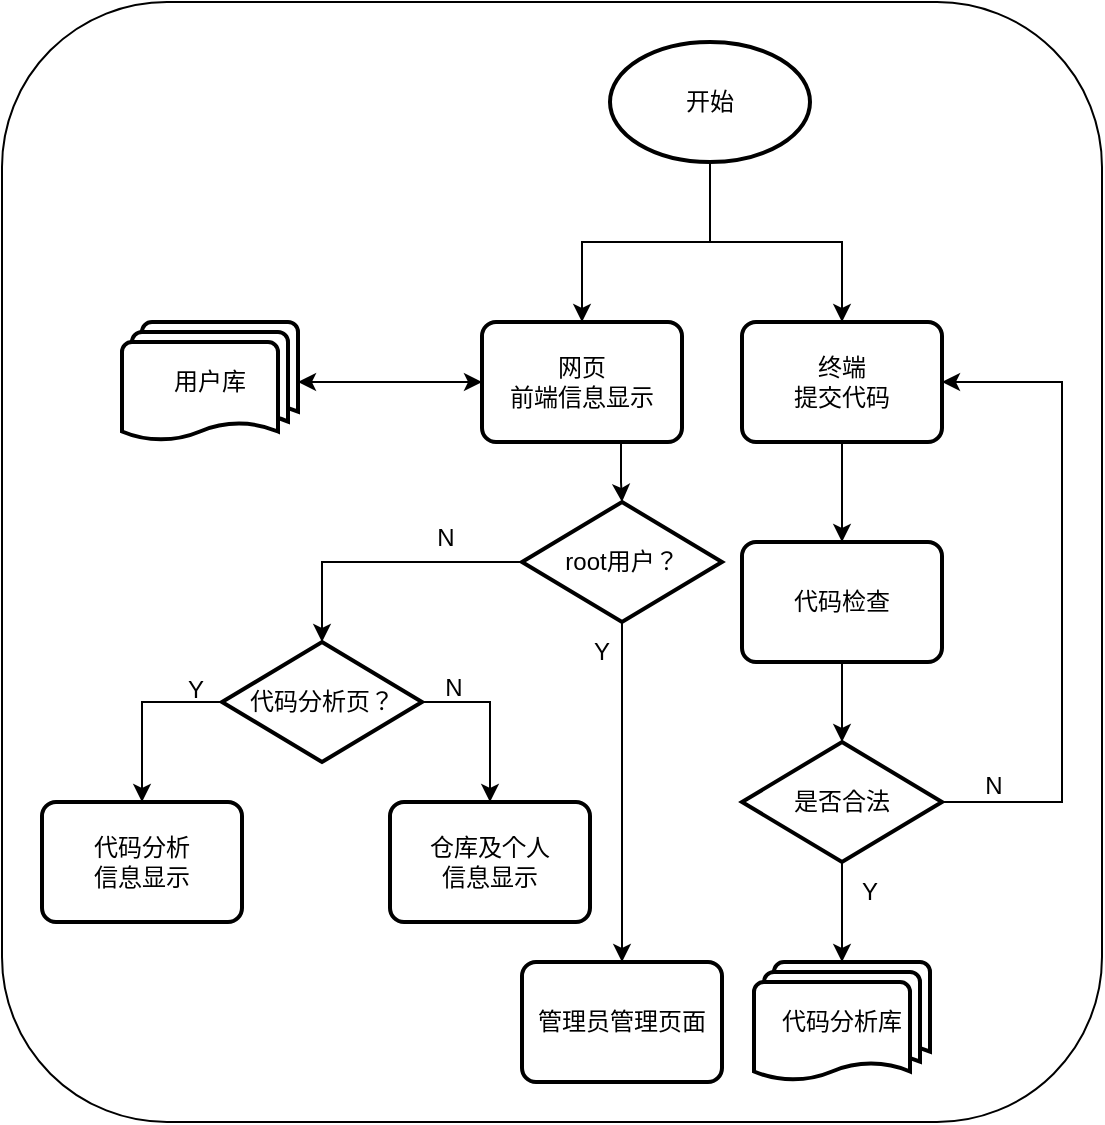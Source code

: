<mxfile version="21.2.9" type="github">
  <diagram name="第 1 页" id="MhNL-Yv3z8aqWbFkrI3v">
    <mxGraphModel dx="1342" dy="623" grid="1" gridSize="10" guides="1" tooltips="1" connect="1" arrows="1" fold="1" page="1" pageScale="1" pageWidth="827" pageHeight="1169" math="0" shadow="0">
      <root>
        <mxCell id="0" />
        <mxCell id="1" parent="0" />
        <mxCell id="CMOgJ_XAxyzMjf83-4ST-48" value="" style="rounded=1;whiteSpace=wrap;html=1;" vertex="1" parent="1">
          <mxGeometry x="70" width="550" height="560" as="geometry" />
        </mxCell>
        <mxCell id="CMOgJ_XAxyzMjf83-4ST-18" style="edgeStyle=orthogonalEdgeStyle;rounded=0;orthogonalLoop=1;jettySize=auto;html=1;entryX=0.5;entryY=0;entryDx=0;entryDy=0;" edge="1" parent="1" source="CMOgJ_XAxyzMjf83-4ST-2" target="CMOgJ_XAxyzMjf83-4ST-13">
          <mxGeometry relative="1" as="geometry" />
        </mxCell>
        <mxCell id="CMOgJ_XAxyzMjf83-4ST-19" style="edgeStyle=orthogonalEdgeStyle;rounded=0;orthogonalLoop=1;jettySize=auto;html=1;entryX=0.5;entryY=0;entryDx=0;entryDy=0;" edge="1" parent="1" source="CMOgJ_XAxyzMjf83-4ST-2" target="CMOgJ_XAxyzMjf83-4ST-11">
          <mxGeometry relative="1" as="geometry" />
        </mxCell>
        <mxCell id="CMOgJ_XAxyzMjf83-4ST-2" value="开始" style="strokeWidth=2;html=1;shape=mxgraph.flowchart.start_1;whiteSpace=wrap;" vertex="1" parent="1">
          <mxGeometry x="374" y="20" width="100" height="60" as="geometry" />
        </mxCell>
        <mxCell id="CMOgJ_XAxyzMjf83-4ST-20" style="edgeStyle=orthogonalEdgeStyle;rounded=0;orthogonalLoop=1;jettySize=auto;html=1;entryX=0;entryY=0.5;entryDx=0;entryDy=0;" edge="1" parent="1" source="CMOgJ_XAxyzMjf83-4ST-5" target="CMOgJ_XAxyzMjf83-4ST-13">
          <mxGeometry relative="1" as="geometry" />
        </mxCell>
        <mxCell id="CMOgJ_XAxyzMjf83-4ST-5" value="用户库" style="strokeWidth=2;html=1;shape=mxgraph.flowchart.multi-document;whiteSpace=wrap;" vertex="1" parent="1">
          <mxGeometry x="130" y="160" width="88" height="60" as="geometry" />
        </mxCell>
        <mxCell id="CMOgJ_XAxyzMjf83-4ST-35" style="edgeStyle=orthogonalEdgeStyle;rounded=0;orthogonalLoop=1;jettySize=auto;html=1;exitX=0;exitY=0.5;exitDx=0;exitDy=0;exitPerimeter=0;entryX=0.5;entryY=0;entryDx=0;entryDy=0;entryPerimeter=0;" edge="1" parent="1" source="CMOgJ_XAxyzMjf83-4ST-9" target="CMOgJ_XAxyzMjf83-4ST-34">
          <mxGeometry relative="1" as="geometry" />
        </mxCell>
        <mxCell id="CMOgJ_XAxyzMjf83-4ST-40" style="edgeStyle=orthogonalEdgeStyle;rounded=0;orthogonalLoop=1;jettySize=auto;html=1;entryX=0.5;entryY=0;entryDx=0;entryDy=0;" edge="1" parent="1" source="CMOgJ_XAxyzMjf83-4ST-9" target="CMOgJ_XAxyzMjf83-4ST-39">
          <mxGeometry relative="1" as="geometry" />
        </mxCell>
        <mxCell id="CMOgJ_XAxyzMjf83-4ST-9" value="root用户？" style="strokeWidth=2;html=1;shape=mxgraph.flowchart.decision;whiteSpace=wrap;" vertex="1" parent="1">
          <mxGeometry x="330" y="250" width="100" height="60" as="geometry" />
        </mxCell>
        <mxCell id="CMOgJ_XAxyzMjf83-4ST-22" value="" style="edgeStyle=orthogonalEdgeStyle;rounded=0;orthogonalLoop=1;jettySize=auto;html=1;" edge="1" parent="1" source="CMOgJ_XAxyzMjf83-4ST-11" target="CMOgJ_XAxyzMjf83-4ST-21">
          <mxGeometry relative="1" as="geometry" />
        </mxCell>
        <mxCell id="CMOgJ_XAxyzMjf83-4ST-11" value="终端&lt;br&gt;提交代码" style="rounded=1;whiteSpace=wrap;html=1;absoluteArcSize=1;arcSize=14;strokeWidth=2;" vertex="1" parent="1">
          <mxGeometry x="440" y="160" width="100" height="60" as="geometry" />
        </mxCell>
        <mxCell id="CMOgJ_XAxyzMjf83-4ST-15" value="" style="edgeStyle=orthogonalEdgeStyle;rounded=0;orthogonalLoop=1;jettySize=auto;html=1;" edge="1" parent="1" source="CMOgJ_XAxyzMjf83-4ST-13" target="CMOgJ_XAxyzMjf83-4ST-5">
          <mxGeometry relative="1" as="geometry" />
        </mxCell>
        <mxCell id="CMOgJ_XAxyzMjf83-4ST-17" value="" style="edgeStyle=orthogonalEdgeStyle;rounded=0;orthogonalLoop=1;jettySize=auto;html=1;exitX=0.695;exitY=0.975;exitDx=0;exitDy=0;exitPerimeter=0;" edge="1" parent="1" source="CMOgJ_XAxyzMjf83-4ST-13" target="CMOgJ_XAxyzMjf83-4ST-9">
          <mxGeometry relative="1" as="geometry" />
        </mxCell>
        <mxCell id="CMOgJ_XAxyzMjf83-4ST-13" value="网页&lt;br&gt;前端信息显示" style="rounded=1;whiteSpace=wrap;html=1;absoluteArcSize=1;arcSize=14;strokeWidth=2;" vertex="1" parent="1">
          <mxGeometry x="310" y="160" width="100" height="60" as="geometry" />
        </mxCell>
        <mxCell id="CMOgJ_XAxyzMjf83-4ST-25" value="" style="edgeStyle=orthogonalEdgeStyle;rounded=0;orthogonalLoop=1;jettySize=auto;html=1;" edge="1" parent="1" source="CMOgJ_XAxyzMjf83-4ST-21" target="CMOgJ_XAxyzMjf83-4ST-24">
          <mxGeometry relative="1" as="geometry" />
        </mxCell>
        <mxCell id="CMOgJ_XAxyzMjf83-4ST-21" value="代码检查" style="rounded=1;whiteSpace=wrap;html=1;absoluteArcSize=1;arcSize=14;strokeWidth=2;" vertex="1" parent="1">
          <mxGeometry x="440" y="270" width="100" height="60" as="geometry" />
        </mxCell>
        <mxCell id="CMOgJ_XAxyzMjf83-4ST-26" style="edgeStyle=orthogonalEdgeStyle;rounded=0;orthogonalLoop=1;jettySize=auto;html=1;exitX=1;exitY=0.5;exitDx=0;exitDy=0;exitPerimeter=0;entryX=1;entryY=0.5;entryDx=0;entryDy=0;" edge="1" parent="1" source="CMOgJ_XAxyzMjf83-4ST-24" target="CMOgJ_XAxyzMjf83-4ST-11">
          <mxGeometry relative="1" as="geometry">
            <Array as="points">
              <mxPoint x="600" y="400" />
              <mxPoint x="600" y="190" />
            </Array>
          </mxGeometry>
        </mxCell>
        <mxCell id="CMOgJ_XAxyzMjf83-4ST-28" value="" style="edgeStyle=orthogonalEdgeStyle;rounded=0;orthogonalLoop=1;jettySize=auto;html=1;" edge="1" parent="1" source="CMOgJ_XAxyzMjf83-4ST-24" target="CMOgJ_XAxyzMjf83-4ST-27">
          <mxGeometry relative="1" as="geometry" />
        </mxCell>
        <mxCell id="CMOgJ_XAxyzMjf83-4ST-24" value="是否合法" style="strokeWidth=2;html=1;shape=mxgraph.flowchart.decision;whiteSpace=wrap;" vertex="1" parent="1">
          <mxGeometry x="440" y="370" width="100" height="60" as="geometry" />
        </mxCell>
        <mxCell id="CMOgJ_XAxyzMjf83-4ST-27" value="代码分析库" style="strokeWidth=2;html=1;shape=mxgraph.flowchart.multi-document;whiteSpace=wrap;" vertex="1" parent="1">
          <mxGeometry x="446" y="480" width="88" height="60" as="geometry" />
        </mxCell>
        <mxCell id="CMOgJ_XAxyzMjf83-4ST-31" value="代码分析&lt;br&gt;信息显示" style="rounded=1;whiteSpace=wrap;html=1;absoluteArcSize=1;arcSize=14;strokeWidth=2;" vertex="1" parent="1">
          <mxGeometry x="90" y="400" width="100" height="60" as="geometry" />
        </mxCell>
        <mxCell id="CMOgJ_XAxyzMjf83-4ST-37" style="edgeStyle=orthogonalEdgeStyle;rounded=0;orthogonalLoop=1;jettySize=auto;html=1;exitX=0;exitY=0.5;exitDx=0;exitDy=0;exitPerimeter=0;entryX=0.5;entryY=0;entryDx=0;entryDy=0;" edge="1" parent="1" source="CMOgJ_XAxyzMjf83-4ST-34" target="CMOgJ_XAxyzMjf83-4ST-31">
          <mxGeometry relative="1" as="geometry" />
        </mxCell>
        <mxCell id="CMOgJ_XAxyzMjf83-4ST-38" style="edgeStyle=orthogonalEdgeStyle;rounded=0;orthogonalLoop=1;jettySize=auto;html=1;exitX=1;exitY=0.5;exitDx=0;exitDy=0;exitPerimeter=0;entryX=0.5;entryY=0;entryDx=0;entryDy=0;" edge="1" parent="1" source="CMOgJ_XAxyzMjf83-4ST-34" target="CMOgJ_XAxyzMjf83-4ST-36">
          <mxGeometry relative="1" as="geometry" />
        </mxCell>
        <mxCell id="CMOgJ_XAxyzMjf83-4ST-34" value="代码分析页？" style="strokeWidth=2;html=1;shape=mxgraph.flowchart.decision;whiteSpace=wrap;" vertex="1" parent="1">
          <mxGeometry x="180" y="320" width="100" height="60" as="geometry" />
        </mxCell>
        <mxCell id="CMOgJ_XAxyzMjf83-4ST-36" value="仓库及个人&lt;br&gt;信息显示" style="rounded=1;whiteSpace=wrap;html=1;absoluteArcSize=1;arcSize=14;strokeWidth=2;" vertex="1" parent="1">
          <mxGeometry x="264" y="400" width="100" height="60" as="geometry" />
        </mxCell>
        <mxCell id="CMOgJ_XAxyzMjf83-4ST-39" value="管理员管理页面" style="rounded=1;whiteSpace=wrap;html=1;absoluteArcSize=1;arcSize=14;strokeWidth=2;" vertex="1" parent="1">
          <mxGeometry x="330" y="480" width="100" height="60" as="geometry" />
        </mxCell>
        <mxCell id="CMOgJ_XAxyzMjf83-4ST-41" value="Y" style="text;html=1;strokeColor=none;fillColor=none;align=center;verticalAlign=middle;whiteSpace=wrap;rounded=0;" vertex="1" parent="1">
          <mxGeometry x="474" y="430" width="60" height="30" as="geometry" />
        </mxCell>
        <mxCell id="CMOgJ_XAxyzMjf83-4ST-42" value="Y" style="text;html=1;strokeColor=none;fillColor=none;align=center;verticalAlign=middle;whiteSpace=wrap;rounded=0;" vertex="1" parent="1">
          <mxGeometry x="137" y="329" width="60" height="30" as="geometry" />
        </mxCell>
        <mxCell id="CMOgJ_XAxyzMjf83-4ST-43" value="Y" style="text;html=1;strokeColor=none;fillColor=none;align=center;verticalAlign=middle;whiteSpace=wrap;rounded=0;" vertex="1" parent="1">
          <mxGeometry x="340" y="310" width="60" height="30" as="geometry" />
        </mxCell>
        <mxCell id="CMOgJ_XAxyzMjf83-4ST-44" value="N" style="text;html=1;strokeColor=none;fillColor=none;align=center;verticalAlign=middle;whiteSpace=wrap;rounded=0;" vertex="1" parent="1">
          <mxGeometry x="266" y="328" width="60" height="30" as="geometry" />
        </mxCell>
        <mxCell id="CMOgJ_XAxyzMjf83-4ST-46" value="N" style="text;html=1;strokeColor=none;fillColor=none;align=center;verticalAlign=middle;whiteSpace=wrap;rounded=0;" vertex="1" parent="1">
          <mxGeometry x="262" y="253" width="60" height="30" as="geometry" />
        </mxCell>
        <mxCell id="CMOgJ_XAxyzMjf83-4ST-47" value="N" style="text;html=1;strokeColor=none;fillColor=none;align=center;verticalAlign=middle;whiteSpace=wrap;rounded=0;" vertex="1" parent="1">
          <mxGeometry x="536" y="377" width="60" height="30" as="geometry" />
        </mxCell>
      </root>
    </mxGraphModel>
  </diagram>
</mxfile>
